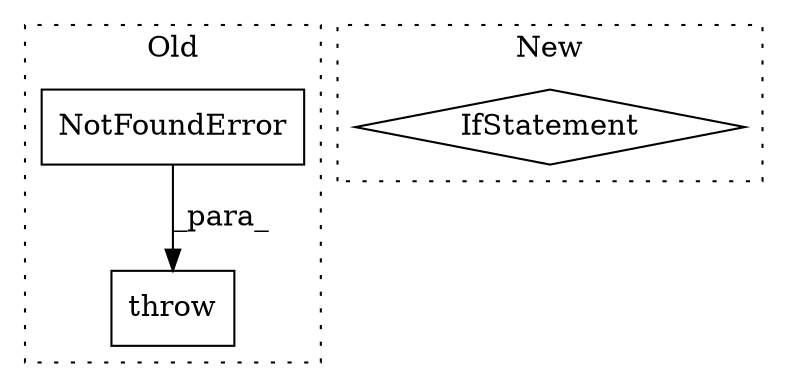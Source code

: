 digraph G {
subgraph cluster0 {
1 [label="NotFoundError" a="32" s="9838" l="15" shape="box"];
3 [label="throw" a="53" s="9825" l="6" shape="box"];
label = "Old";
style="dotted";
}
subgraph cluster1 {
2 [label="IfStatement" a="25" s="10598,10669" l="4,2" shape="diamond"];
label = "New";
style="dotted";
}
1 -> 3 [label="_para_"];
}